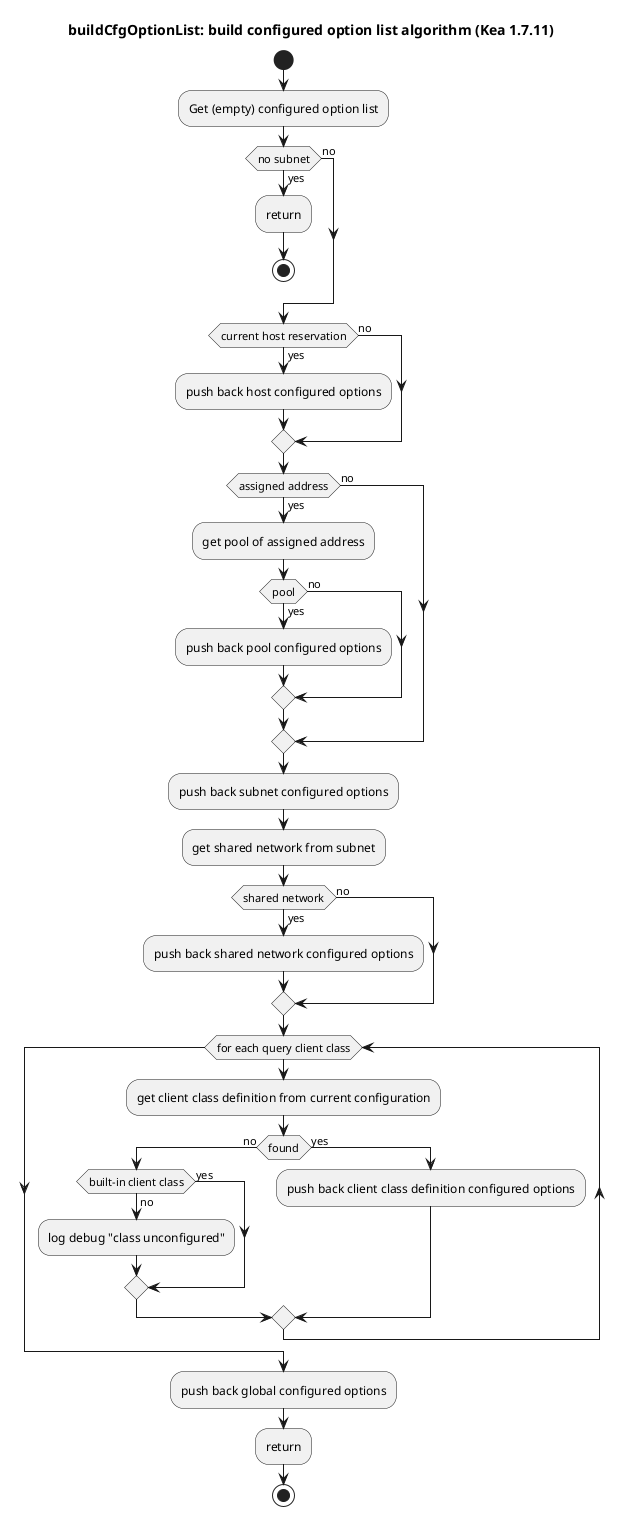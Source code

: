 @startuml

title buildCfgOptionList: build configured option list algorithm (Kea 1.7.11)

start
:Get (empty) configured option list;

if (no subnet) then (yes)
  :return;
  stop
else (no)
endif

if (current host reservation) then (yes)
  :push back host configured options;
else (no)
endif

if (assigned address) then (yes)
  :get pool of assigned address;
  if (pool) then (yes)
    :push back pool configured options;
  else (no)
  endif
else (no)
endif

:push back subnet configured options;

:get shared network from subnet;
if (shared network) then (yes)
  :push back shared network configured options;
else (no)
endif

while (for each query client class)
 :get client class definition from current configuration;
 if (found) then (no)
    if (built-in client class) then (yes)
    else (no)
      :log debug "class unconfigured";
    endif
  else (yes)
    :push back client class definition configured options;
  endif
endwhile

:push back global configured options;
:return;
stop

@enduml
